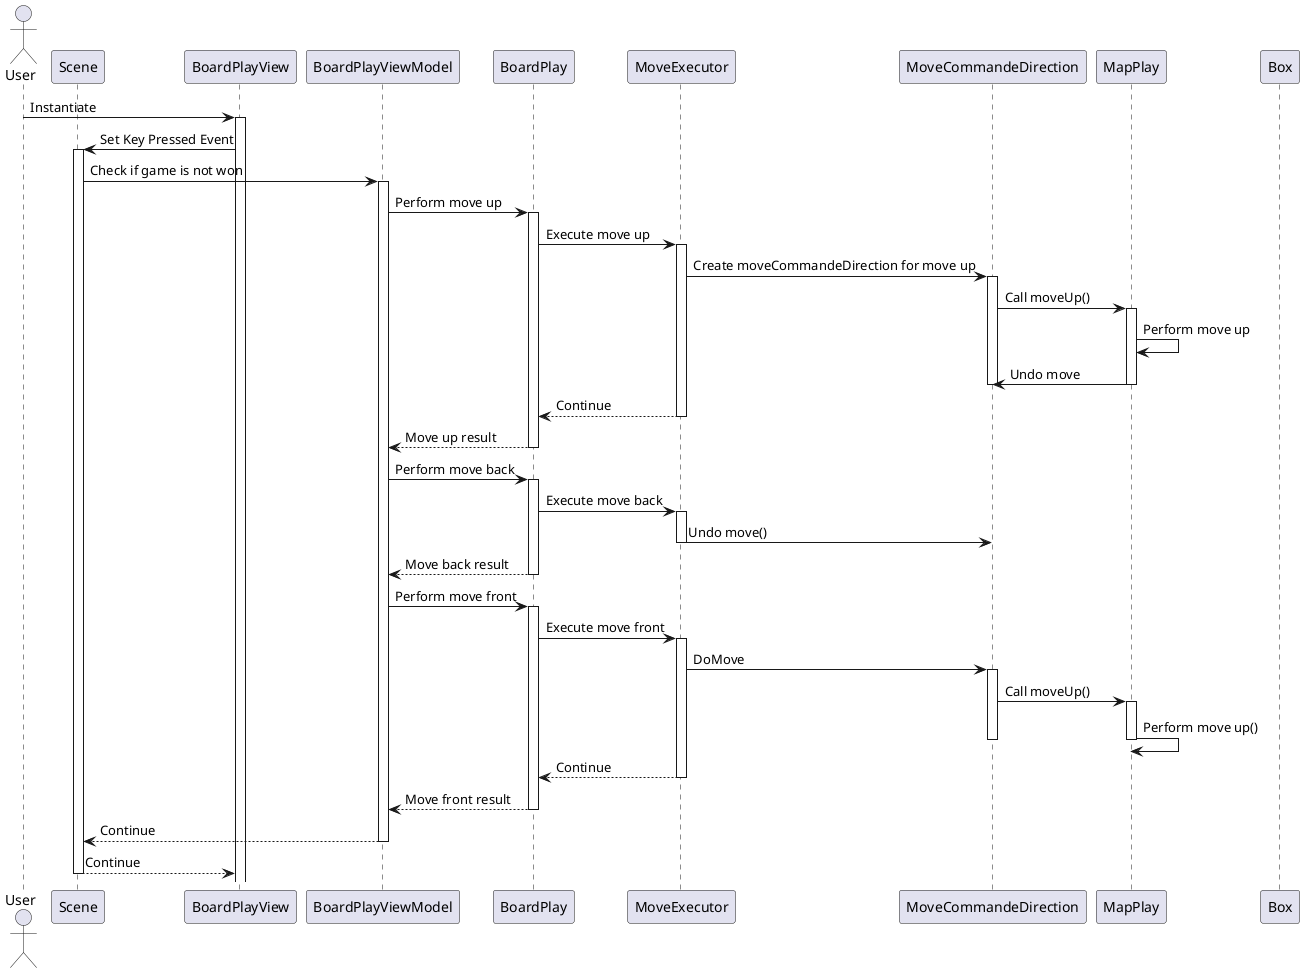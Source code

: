 @startuml
actor User
participant "Scene" as Scene
participant BoardPlayView
participant BoardPlayViewModel
participant BoardPlay
participant MoveExecutor
participant MoveCommandeDirection
participant MapPlay
participant Box

User -> BoardPlayView: Instantiate
activate BoardPlayView
BoardPlayView -> Scene: Set Key Pressed Event
activate Scene
Scene -> BoardPlayViewModel: Check if game is not won
activate BoardPlayViewModel
BoardPlayViewModel -> BoardPlay: Perform move up
activate BoardPlay
BoardPlay -> MoveExecutor: Execute move up
activate MoveExecutor
MoveExecutor -> MoveCommandeDirection: Create moveCommandeDirection for move up
activate MoveCommandeDirection
MoveCommandeDirection -> MapPlay: Call moveUp()
activate MapPlay
MapPlay -> MapPlay: Perform move up
MapPlay -> MoveCommandeDirection: Undo move
deactivate MapPlay
deactivate MoveCommandeDirection
MoveExecutor --> BoardPlay: Continue
deactivate MoveExecutor
BoardPlay --> BoardPlayViewModel: Move up result
deactivate BoardPlay
BoardPlayViewModel -> BoardPlay: Perform move back
activate BoardPlay
BoardPlay -> MoveExecutor: Execute move back
activate MoveExecutor
MoveExecutor -> MoveCommandeDirection: Undo move()
deactivate MoveExecutor
BoardPlay --> BoardPlayViewModel: Move back result
deactivate BoardPlay
BoardPlayViewModel -> BoardPlay: Perform move front
activate BoardPlay
BoardPlay -> MoveExecutor: Execute move front
activate MoveExecutor
MoveExecutor -> MoveCommandeDirection: DoMove
activate MoveCommandeDirection
MoveCommandeDirection -> MapPlay: Call moveUp()
activate MapPlay
MapPlay -> MapPlay: Perform move up()
deactivate MapPlay
deactivate MoveCommandeDirection
MoveExecutor --> BoardPlay: Continue
deactivate MoveExecutor
BoardPlay --> BoardPlayViewModel: Move front result
deactivate BoardPlay
BoardPlayViewModel --> Scene: Continue
deactivate BoardPlayViewModel
Scene --> BoardPlayView: Continue
deactivate Scene
@enduml
